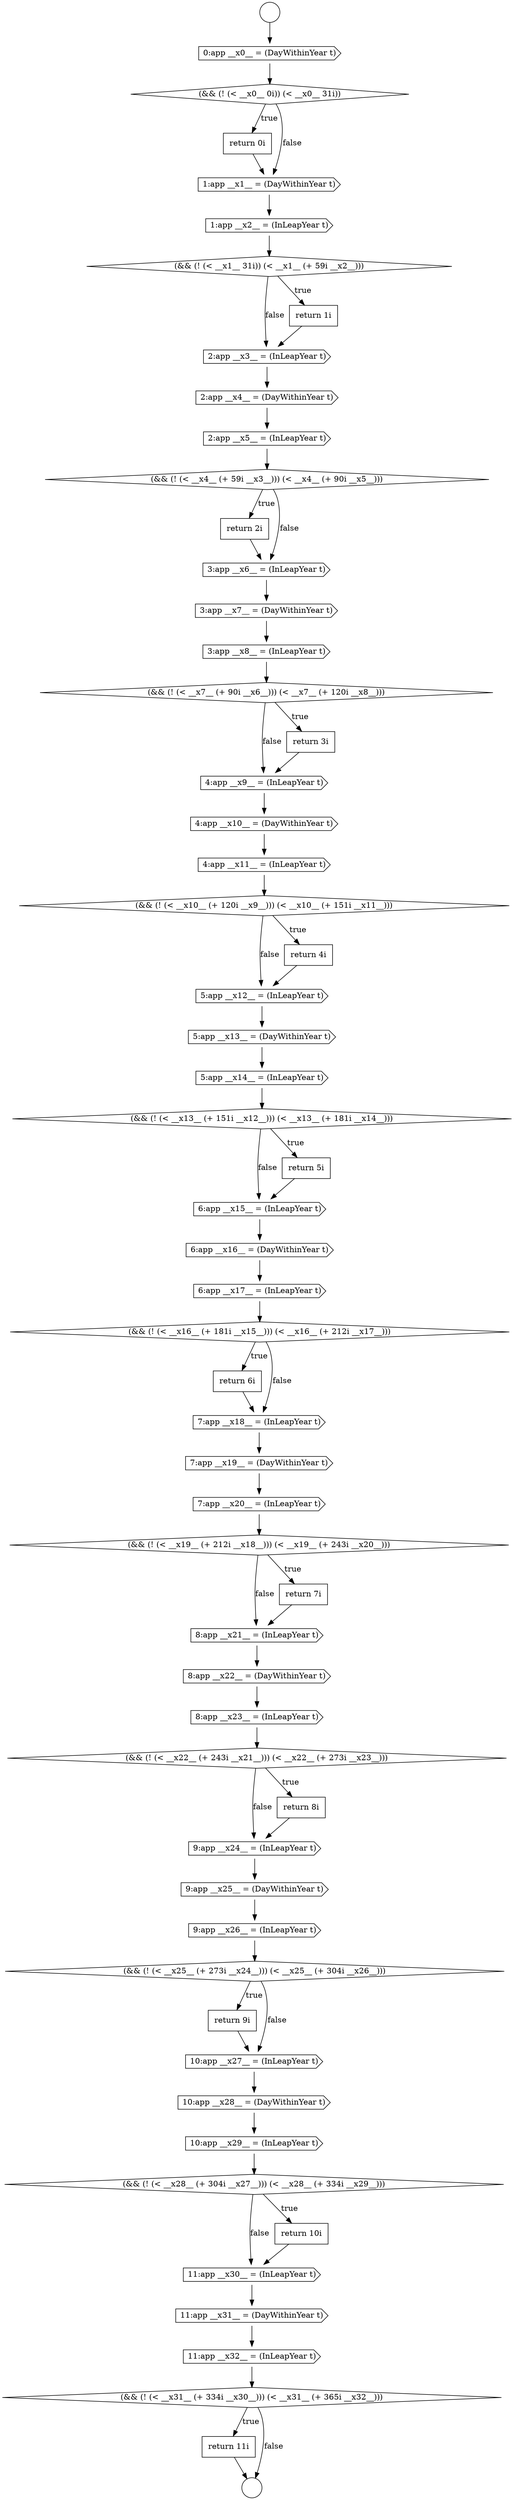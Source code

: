 digraph {
  node21931 [shape=diamond, label=<<font color="black">(&amp;&amp; (! (&lt; __x0__ 0i)) (&lt; __x0__ 31i))</font>> color="black" fillcolor="white" style=filled]
  node21953 [shape=cds, label=<<font color="black">5:app __x13__ = (DayWithinYear t)</font>> color="black" fillcolor="white" style=filled]
  node21983 [shape=cds, label=<<font color="black">11:app __x31__ = (DayWithinYear t)</font>> color="black" fillcolor="white" style=filled]
  node21979 [shape=cds, label=<<font color="black">10:app __x29__ = (InLeapYear t)</font>> color="black" fillcolor="white" style=filled]
  node21986 [shape=none, margin=0, label=<<font color="black">
    <table border="0" cellborder="1" cellspacing="0" cellpadding="10">
      <tr><td align="left">return 11i</td></tr>
    </table>
  </font>> color="black" fillcolor="white" style=filled]
  node21955 [shape=diamond, label=<<font color="black">(&amp;&amp; (! (&lt; __x13__ (+ 151i __x12__))) (&lt; __x13__ (+ 181i __x14__)))</font>> color="black" fillcolor="white" style=filled]
  node21945 [shape=diamond, label=<<font color="black">(&amp;&amp; (! (&lt; __x7__ (+ 90i __x6__))) (&lt; __x7__ (+ 120i __x8__)))</font>> color="black" fillcolor="white" style=filled]
  node21968 [shape=cds, label=<<font color="black">8:app __x22__ = (DayWithinYear t)</font>> color="black" fillcolor="white" style=filled]
  node21932 [shape=none, margin=0, label=<<font color="black">
    <table border="0" cellborder="1" cellspacing="0" cellpadding="10">
      <tr><td align="left">return 0i</td></tr>
    </table>
  </font>> color="black" fillcolor="white" style=filled]
  node21928 [shape=circle label=" " color="black" fillcolor="white" style=filled]
  node21952 [shape=cds, label=<<font color="black">5:app __x12__ = (InLeapYear t)</font>> color="black" fillcolor="white" style=filled]
  node21984 [shape=cds, label=<<font color="black">11:app __x32__ = (InLeapYear t)</font>> color="black" fillcolor="white" style=filled]
  node21961 [shape=none, margin=0, label=<<font color="black">
    <table border="0" cellborder="1" cellspacing="0" cellpadding="10">
      <tr><td align="left">return 6i</td></tr>
    </table>
  </font>> color="black" fillcolor="white" style=filled]
  node21967 [shape=cds, label=<<font color="black">8:app __x21__ = (InLeapYear t)</font>> color="black" fillcolor="white" style=filled]
  node21939 [shape=cds, label=<<font color="black">2:app __x5__ = (InLeapYear t)</font>> color="black" fillcolor="white" style=filled]
  node21948 [shape=cds, label=<<font color="black">4:app __x10__ = (DayWithinYear t)</font>> color="black" fillcolor="white" style=filled]
  node21980 [shape=diamond, label=<<font color="black">(&amp;&amp; (! (&lt; __x28__ (+ 304i __x27__))) (&lt; __x28__ (+ 334i __x29__)))</font>> color="black" fillcolor="white" style=filled]
  node21963 [shape=cds, label=<<font color="black">7:app __x19__ = (DayWithinYear t)</font>> color="black" fillcolor="white" style=filled]
  node21935 [shape=diamond, label=<<font color="black">(&amp;&amp; (! (&lt; __x1__ 31i)) (&lt; __x1__ (+ 59i __x2__)))</font>> color="black" fillcolor="white" style=filled]
  node21975 [shape=diamond, label=<<font color="black">(&amp;&amp; (! (&lt; __x25__ (+ 273i __x24__))) (&lt; __x25__ (+ 304i __x26__)))</font>> color="black" fillcolor="white" style=filled]
  node21985 [shape=diamond, label=<<font color="black">(&amp;&amp; (! (&lt; __x31__ (+ 334i __x30__))) (&lt; __x31__ (+ 365i __x32__)))</font>> color="black" fillcolor="white" style=filled]
  node21960 [shape=diamond, label=<<font color="black">(&amp;&amp; (! (&lt; __x16__ (+ 181i __x15__))) (&lt; __x16__ (+ 212i __x17__)))</font>> color="black" fillcolor="white" style=filled]
  node21940 [shape=diamond, label=<<font color="black">(&amp;&amp; (! (&lt; __x4__ (+ 59i __x3__))) (&lt; __x4__ (+ 90i __x5__)))</font>> color="black" fillcolor="white" style=filled]
  node21972 [shape=cds, label=<<font color="black">9:app __x24__ = (InLeapYear t)</font>> color="black" fillcolor="white" style=filled]
  node21929 [shape=circle label=" " color="black" fillcolor="white" style=filled]
  node21943 [shape=cds, label=<<font color="black">3:app __x7__ = (DayWithinYear t)</font>> color="black" fillcolor="white" style=filled]
  node21973 [shape=cds, label=<<font color="black">9:app __x25__ = (DayWithinYear t)</font>> color="black" fillcolor="white" style=filled]
  node21958 [shape=cds, label=<<font color="black">6:app __x16__ = (DayWithinYear t)</font>> color="black" fillcolor="white" style=filled]
  node21934 [shape=cds, label=<<font color="black">1:app __x2__ = (InLeapYear t)</font>> color="black" fillcolor="white" style=filled]
  node21951 [shape=none, margin=0, label=<<font color="black">
    <table border="0" cellborder="1" cellspacing="0" cellpadding="10">
      <tr><td align="left">return 4i</td></tr>
    </table>
  </font>> color="black" fillcolor="white" style=filled]
  node21966 [shape=none, margin=0, label=<<font color="black">
    <table border="0" cellborder="1" cellspacing="0" cellpadding="10">
      <tr><td align="left">return 7i</td></tr>
    </table>
  </font>> color="black" fillcolor="white" style=filled]
  node21937 [shape=cds, label=<<font color="black">2:app __x3__ = (InLeapYear t)</font>> color="black" fillcolor="white" style=filled]
  node21944 [shape=cds, label=<<font color="black">3:app __x8__ = (InLeapYear t)</font>> color="black" fillcolor="white" style=filled]
  node21947 [shape=cds, label=<<font color="black">4:app __x9__ = (InLeapYear t)</font>> color="black" fillcolor="white" style=filled]
  node21976 [shape=none, margin=0, label=<<font color="black">
    <table border="0" cellborder="1" cellspacing="0" cellpadding="10">
      <tr><td align="left">return 9i</td></tr>
    </table>
  </font>> color="black" fillcolor="white" style=filled]
  node21969 [shape=cds, label=<<font color="black">8:app __x23__ = (InLeapYear t)</font>> color="black" fillcolor="white" style=filled]
  node21957 [shape=cds, label=<<font color="black">6:app __x15__ = (InLeapYear t)</font>> color="black" fillcolor="white" style=filled]
  node21954 [shape=cds, label=<<font color="black">5:app __x14__ = (InLeapYear t)</font>> color="black" fillcolor="white" style=filled]
  node21946 [shape=none, margin=0, label=<<font color="black">
    <table border="0" cellborder="1" cellspacing="0" cellpadding="10">
      <tr><td align="left">return 3i</td></tr>
    </table>
  </font>> color="black" fillcolor="white" style=filled]
  node21974 [shape=cds, label=<<font color="black">9:app __x26__ = (InLeapYear t)</font>> color="black" fillcolor="white" style=filled]
  node21950 [shape=diamond, label=<<font color="black">(&amp;&amp; (! (&lt; __x10__ (+ 120i __x9__))) (&lt; __x10__ (+ 151i __x11__)))</font>> color="black" fillcolor="white" style=filled]
  node21978 [shape=cds, label=<<font color="black">10:app __x28__ = (DayWithinYear t)</font>> color="black" fillcolor="white" style=filled]
  node21965 [shape=diamond, label=<<font color="black">(&amp;&amp; (! (&lt; __x19__ (+ 212i __x18__))) (&lt; __x19__ (+ 243i __x20__)))</font>> color="black" fillcolor="white" style=filled]
  node21933 [shape=cds, label=<<font color="black">1:app __x1__ = (DayWithinYear t)</font>> color="black" fillcolor="white" style=filled]
  node21982 [shape=cds, label=<<font color="black">11:app __x30__ = (InLeapYear t)</font>> color="black" fillcolor="white" style=filled]
  node21938 [shape=cds, label=<<font color="black">2:app __x4__ = (DayWithinYear t)</font>> color="black" fillcolor="white" style=filled]
  node21941 [shape=none, margin=0, label=<<font color="black">
    <table border="0" cellborder="1" cellspacing="0" cellpadding="10">
      <tr><td align="left">return 2i</td></tr>
    </table>
  </font>> color="black" fillcolor="white" style=filled]
  node21970 [shape=diamond, label=<<font color="black">(&amp;&amp; (! (&lt; __x22__ (+ 243i __x21__))) (&lt; __x22__ (+ 273i __x23__)))</font>> color="black" fillcolor="white" style=filled]
  node21936 [shape=none, margin=0, label=<<font color="black">
    <table border="0" cellborder="1" cellspacing="0" cellpadding="10">
      <tr><td align="left">return 1i</td></tr>
    </table>
  </font>> color="black" fillcolor="white" style=filled]
  node21949 [shape=cds, label=<<font color="black">4:app __x11__ = (InLeapYear t)</font>> color="black" fillcolor="white" style=filled]
  node21977 [shape=cds, label=<<font color="black">10:app __x27__ = (InLeapYear t)</font>> color="black" fillcolor="white" style=filled]
  node21962 [shape=cds, label=<<font color="black">7:app __x18__ = (InLeapYear t)</font>> color="black" fillcolor="white" style=filled]
  node21964 [shape=cds, label=<<font color="black">7:app __x20__ = (InLeapYear t)</font>> color="black" fillcolor="white" style=filled]
  node21981 [shape=none, margin=0, label=<<font color="black">
    <table border="0" cellborder="1" cellspacing="0" cellpadding="10">
      <tr><td align="left">return 10i</td></tr>
    </table>
  </font>> color="black" fillcolor="white" style=filled]
  node21959 [shape=cds, label=<<font color="black">6:app __x17__ = (InLeapYear t)</font>> color="black" fillcolor="white" style=filled]
  node21942 [shape=cds, label=<<font color="black">3:app __x6__ = (InLeapYear t)</font>> color="black" fillcolor="white" style=filled]
  node21930 [shape=cds, label=<<font color="black">0:app __x0__ = (DayWithinYear t)</font>> color="black" fillcolor="white" style=filled]
  node21971 [shape=none, margin=0, label=<<font color="black">
    <table border="0" cellborder="1" cellspacing="0" cellpadding="10">
      <tr><td align="left">return 8i</td></tr>
    </table>
  </font>> color="black" fillcolor="white" style=filled]
  node21956 [shape=none, margin=0, label=<<font color="black">
    <table border="0" cellborder="1" cellspacing="0" cellpadding="10">
      <tr><td align="left">return 5i</td></tr>
    </table>
  </font>> color="black" fillcolor="white" style=filled]
  node21959 -> node21960 [ color="black"]
  node21957 -> node21958 [ color="black"]
  node21937 -> node21938 [ color="black"]
  node21984 -> node21985 [ color="black"]
  node21963 -> node21964 [ color="black"]
  node21964 -> node21965 [ color="black"]
  node21943 -> node21944 [ color="black"]
  node21954 -> node21955 [ color="black"]
  node21980 -> node21981 [label=<<font color="black">true</font>> color="black"]
  node21980 -> node21982 [label=<<font color="black">false</font>> color="black"]
  node21939 -> node21940 [ color="black"]
  node21952 -> node21953 [ color="black"]
  node21969 -> node21970 [ color="black"]
  node21977 -> node21978 [ color="black"]
  node21949 -> node21950 [ color="black"]
  node21985 -> node21986 [label=<<font color="black">true</font>> color="black"]
  node21985 -> node21929 [label=<<font color="black">false</font>> color="black"]
  node21942 -> node21943 [ color="black"]
  node21986 -> node21929 [ color="black"]
  node21950 -> node21951 [label=<<font color="black">true</font>> color="black"]
  node21950 -> node21952 [label=<<font color="black">false</font>> color="black"]
  node21975 -> node21976 [label=<<font color="black">true</font>> color="black"]
  node21975 -> node21977 [label=<<font color="black">false</font>> color="black"]
  node21968 -> node21969 [ color="black"]
  node21972 -> node21973 [ color="black"]
  node21971 -> node21972 [ color="black"]
  node21958 -> node21959 [ color="black"]
  node21966 -> node21967 [ color="black"]
  node21941 -> node21942 [ color="black"]
  node21930 -> node21931 [ color="black"]
  node21932 -> node21933 [ color="black"]
  node21965 -> node21966 [label=<<font color="black">true</font>> color="black"]
  node21965 -> node21967 [label=<<font color="black">false</font>> color="black"]
  node21983 -> node21984 [ color="black"]
  node21955 -> node21956 [label=<<font color="black">true</font>> color="black"]
  node21955 -> node21957 [label=<<font color="black">false</font>> color="black"]
  node21933 -> node21934 [ color="black"]
  node21978 -> node21979 [ color="black"]
  node21946 -> node21947 [ color="black"]
  node21938 -> node21939 [ color="black"]
  node21928 -> node21930 [ color="black"]
  node21981 -> node21982 [ color="black"]
  node21944 -> node21945 [ color="black"]
  node21961 -> node21962 [ color="black"]
  node21935 -> node21936 [label=<<font color="black">true</font>> color="black"]
  node21935 -> node21937 [label=<<font color="black">false</font>> color="black"]
  node21947 -> node21948 [ color="black"]
  node21974 -> node21975 [ color="black"]
  node21962 -> node21963 [ color="black"]
  node21970 -> node21971 [label=<<font color="black">true</font>> color="black"]
  node21970 -> node21972 [label=<<font color="black">false</font>> color="black"]
  node21982 -> node21983 [ color="black"]
  node21953 -> node21954 [ color="black"]
  node21934 -> node21935 [ color="black"]
  node21973 -> node21974 [ color="black"]
  node21976 -> node21977 [ color="black"]
  node21956 -> node21957 [ color="black"]
  node21960 -> node21961 [label=<<font color="black">true</font>> color="black"]
  node21960 -> node21962 [label=<<font color="black">false</font>> color="black"]
  node21948 -> node21949 [ color="black"]
  node21940 -> node21941 [label=<<font color="black">true</font>> color="black"]
  node21940 -> node21942 [label=<<font color="black">false</font>> color="black"]
  node21945 -> node21946 [label=<<font color="black">true</font>> color="black"]
  node21945 -> node21947 [label=<<font color="black">false</font>> color="black"]
  node21931 -> node21932 [label=<<font color="black">true</font>> color="black"]
  node21931 -> node21933 [label=<<font color="black">false</font>> color="black"]
  node21936 -> node21937 [ color="black"]
  node21979 -> node21980 [ color="black"]
  node21951 -> node21952 [ color="black"]
  node21967 -> node21968 [ color="black"]
}
